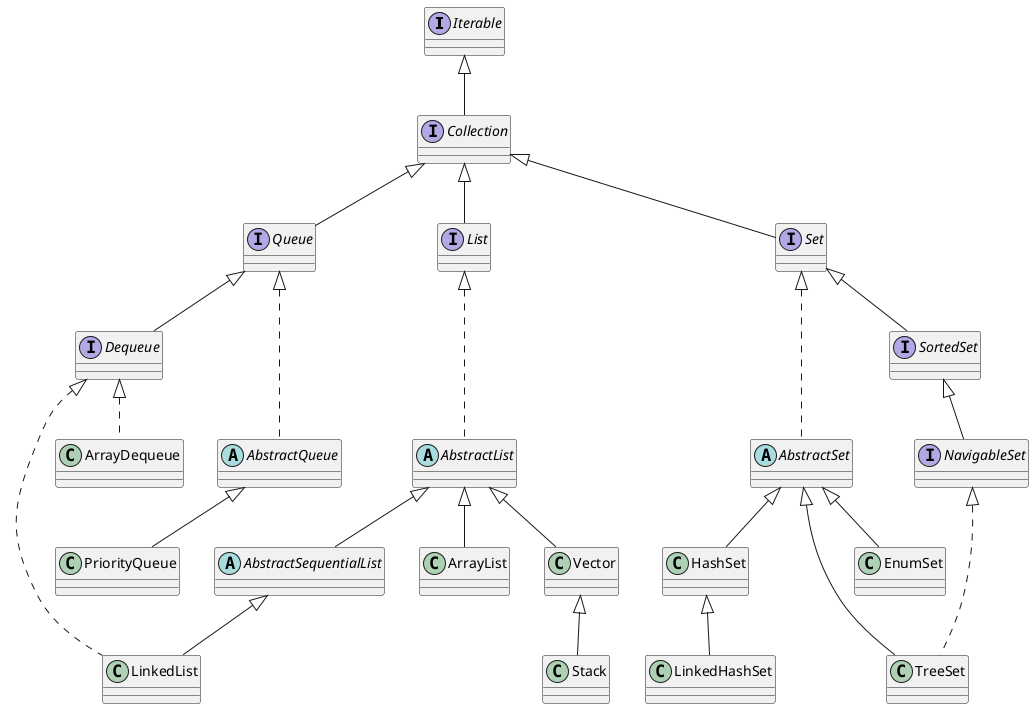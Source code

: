 @startuml

interface Iterable {

}

interface Collection {

}

interface List {

}

interface Queue {

}

interface Dequeue {

}

interface Set {

}

interface SortedSet {

}

interface NavigableSet {

}

abstract class AbstractList {

}

abstract class AbstractSequentialList {

}

class LinkedList {

}

class ArrayList {

}

class Vector {

}

class Stack {

}

abstract AbstractQueue {

}

class PriorityQueue {

}

abstract AbstractSet {

}

class EnumSet {

}

class HashSet {

}

class LinkedHashSet {

}

class TreeSet {

}

class ArrayDequeue {

}



Iterable <|-- Collection
Collection <|-- List
Collection <|-- Queue
Collection <|-- Set
Queue<|-- Dequeue
Set <|-- SortedSet
SortedSet <|-- NavigableSet

List <|... AbstractList
AbstractList <|-- AbstractSequentialList
AbstractSequentialList <|-- LinkedList
Dequeue <|... LinkedList
AbstractList <|-- ArrayList
AbstractList <|-- Vector
Vector <|-- Stack

Queue <|... AbstractQueue
AbstractQueue <|-- PriorityQueue

Set <|... AbstractSet
AbstractSet <|-- EnumSet
AbstractSet <|-- HashSet
AbstractSet <|-- TreeSet
HashSet <|-- LinkedHashSet
NavigableSet <|... TreeSet

Dequeue <|.. ArrayDequeue








@enduml